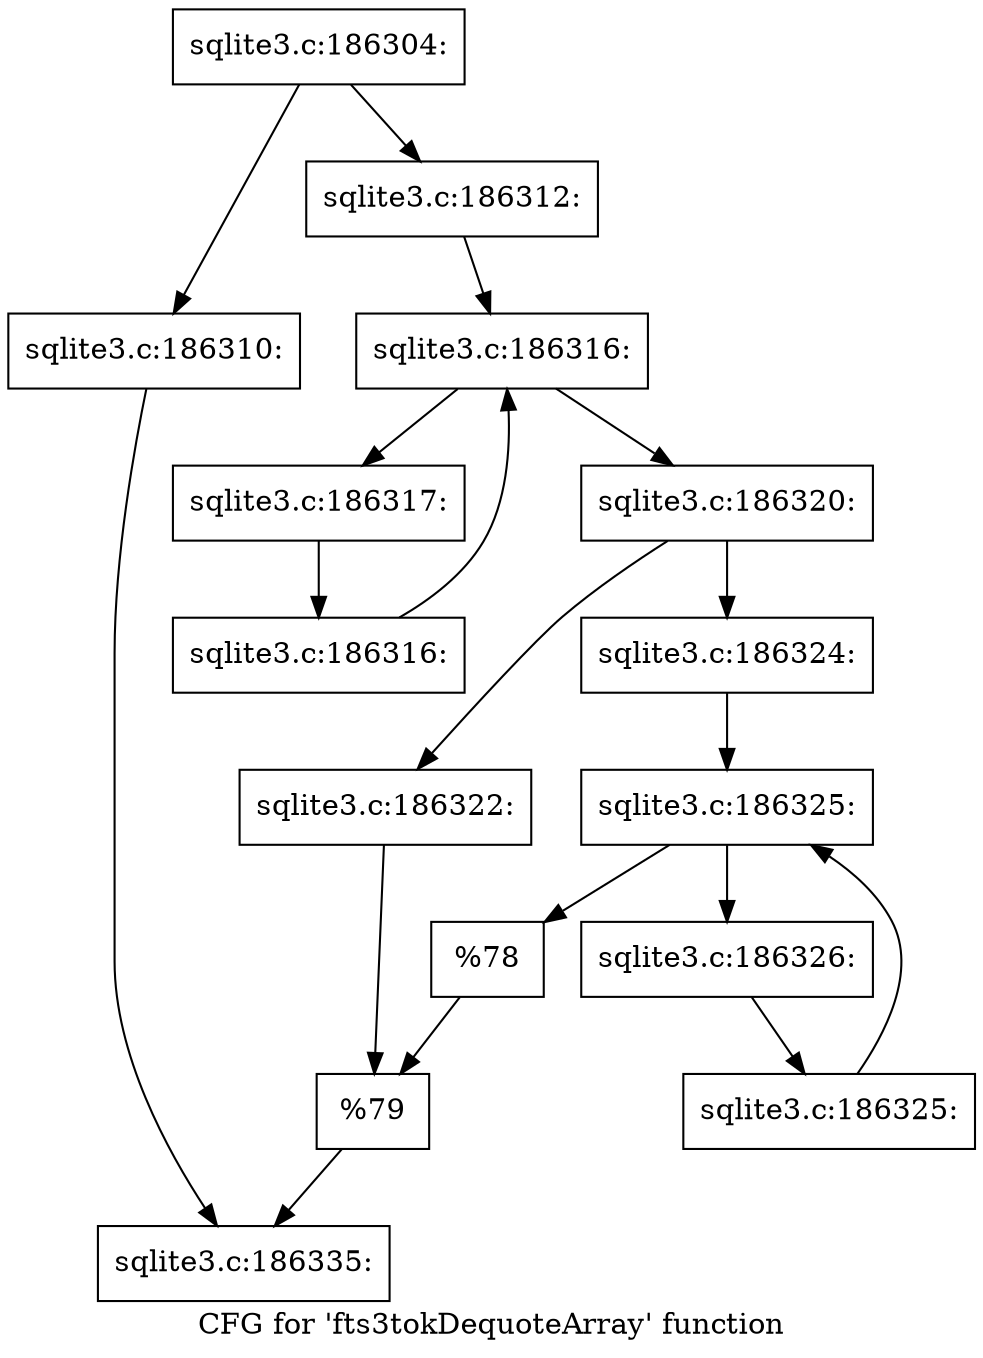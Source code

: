 digraph "CFG for 'fts3tokDequoteArray' function" {
	label="CFG for 'fts3tokDequoteArray' function";

	Node0x55c0fb3cbef0 [shape=record,label="{sqlite3.c:186304:}"];
	Node0x55c0fb3cbef0 -> Node0x55c0fb3d6ee0;
	Node0x55c0fb3cbef0 -> Node0x55c0fb3d6f80;
	Node0x55c0fb3d6ee0 [shape=record,label="{sqlite3.c:186310:}"];
	Node0x55c0fb3d6ee0 -> Node0x55c0fb3d6f30;
	Node0x55c0fb3d6f80 [shape=record,label="{sqlite3.c:186312:}"];
	Node0x55c0fb3d6f80 -> Node0x55c0fb3d8080;
	Node0x55c0fb3d8080 [shape=record,label="{sqlite3.c:186316:}"];
	Node0x55c0fb3d8080 -> Node0x55c0fb3d82a0;
	Node0x55c0fb3d8080 -> Node0x55c0fb3d7ed0;
	Node0x55c0fb3d82a0 [shape=record,label="{sqlite3.c:186317:}"];
	Node0x55c0fb3d82a0 -> Node0x55c0fb3d8210;
	Node0x55c0fb3d8210 [shape=record,label="{sqlite3.c:186316:}"];
	Node0x55c0fb3d8210 -> Node0x55c0fb3d8080;
	Node0x55c0fb3d7ed0 [shape=record,label="{sqlite3.c:186320:}"];
	Node0x55c0fb3d7ed0 -> Node0x55c0fb3d99b0;
	Node0x55c0fb3d7ed0 -> Node0x55c0fb3d9a50;
	Node0x55c0fb3d99b0 [shape=record,label="{sqlite3.c:186322:}"];
	Node0x55c0fb3d99b0 -> Node0x55c0fb3d9a00;
	Node0x55c0fb3d9a50 [shape=record,label="{sqlite3.c:186324:}"];
	Node0x55c0fb3d9a50 -> Node0x55c0fb3da830;
	Node0x55c0fb3da830 [shape=record,label="{sqlite3.c:186325:}"];
	Node0x55c0fb3da830 -> Node0x55c0fb3daa50;
	Node0x55c0fb3da830 -> Node0x55c0fb3da680;
	Node0x55c0fb3daa50 [shape=record,label="{sqlite3.c:186326:}"];
	Node0x55c0fb3daa50 -> Node0x55c0fb3da9c0;
	Node0x55c0fb3da9c0 [shape=record,label="{sqlite3.c:186325:}"];
	Node0x55c0fb3da9c0 -> Node0x55c0fb3da830;
	Node0x55c0fb3da680 [shape=record,label="{%78}"];
	Node0x55c0fb3da680 -> Node0x55c0fb3d9a00;
	Node0x55c0fb3d9a00 [shape=record,label="{%79}"];
	Node0x55c0fb3d9a00 -> Node0x55c0fb3d6f30;
	Node0x55c0fb3d6f30 [shape=record,label="{sqlite3.c:186335:}"];
}
